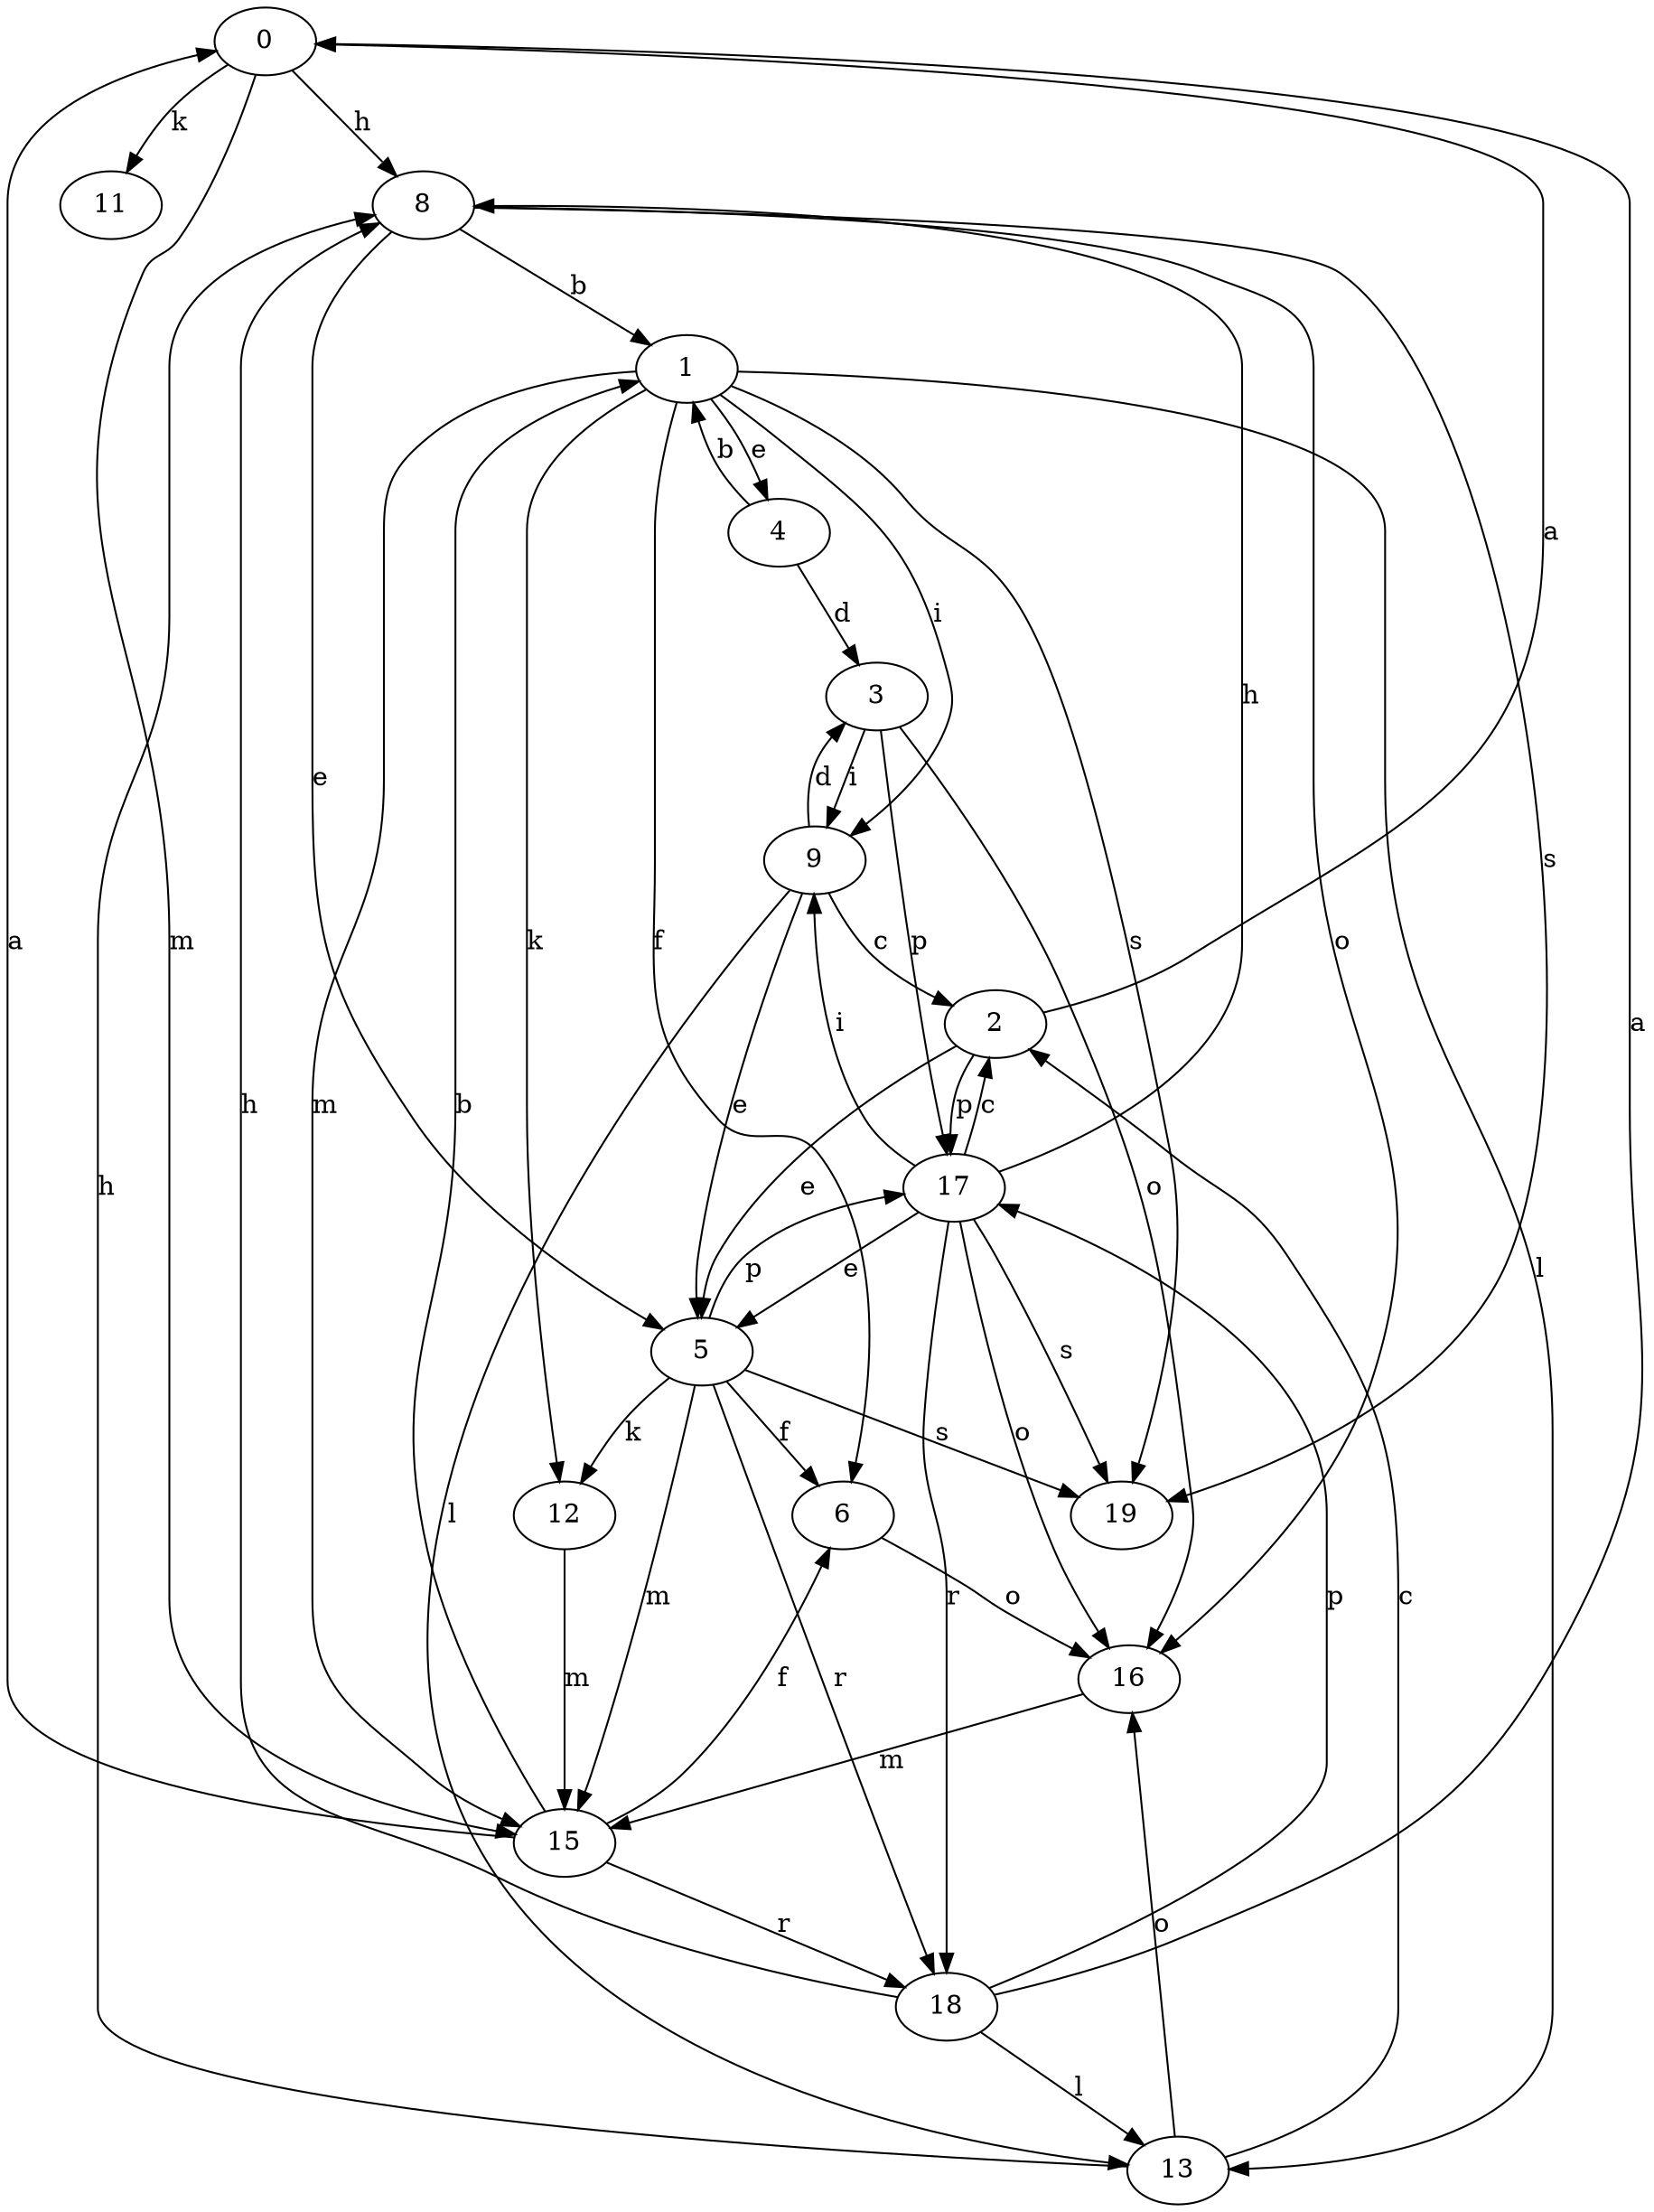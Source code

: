 strict digraph  {
0;
1;
2;
3;
4;
5;
6;
8;
9;
11;
12;
13;
15;
16;
17;
18;
19;
0 -> 8  [label=h];
0 -> 11  [label=k];
0 -> 15  [label=m];
1 -> 4  [label=e];
1 -> 6  [label=f];
1 -> 9  [label=i];
1 -> 12  [label=k];
1 -> 13  [label=l];
1 -> 15  [label=m];
1 -> 19  [label=s];
2 -> 0  [label=a];
2 -> 5  [label=e];
2 -> 17  [label=p];
3 -> 9  [label=i];
3 -> 16  [label=o];
3 -> 17  [label=p];
4 -> 1  [label=b];
4 -> 3  [label=d];
5 -> 6  [label=f];
5 -> 12  [label=k];
5 -> 15  [label=m];
5 -> 17  [label=p];
5 -> 18  [label=r];
5 -> 19  [label=s];
6 -> 16  [label=o];
8 -> 1  [label=b];
8 -> 5  [label=e];
8 -> 16  [label=o];
8 -> 19  [label=s];
9 -> 2  [label=c];
9 -> 3  [label=d];
9 -> 5  [label=e];
9 -> 13  [label=l];
12 -> 15  [label=m];
13 -> 2  [label=c];
13 -> 8  [label=h];
13 -> 16  [label=o];
15 -> 0  [label=a];
15 -> 1  [label=b];
15 -> 6  [label=f];
15 -> 18  [label=r];
16 -> 15  [label=m];
17 -> 2  [label=c];
17 -> 5  [label=e];
17 -> 8  [label=h];
17 -> 9  [label=i];
17 -> 16  [label=o];
17 -> 18  [label=r];
17 -> 19  [label=s];
18 -> 0  [label=a];
18 -> 8  [label=h];
18 -> 13  [label=l];
18 -> 17  [label=p];
}
